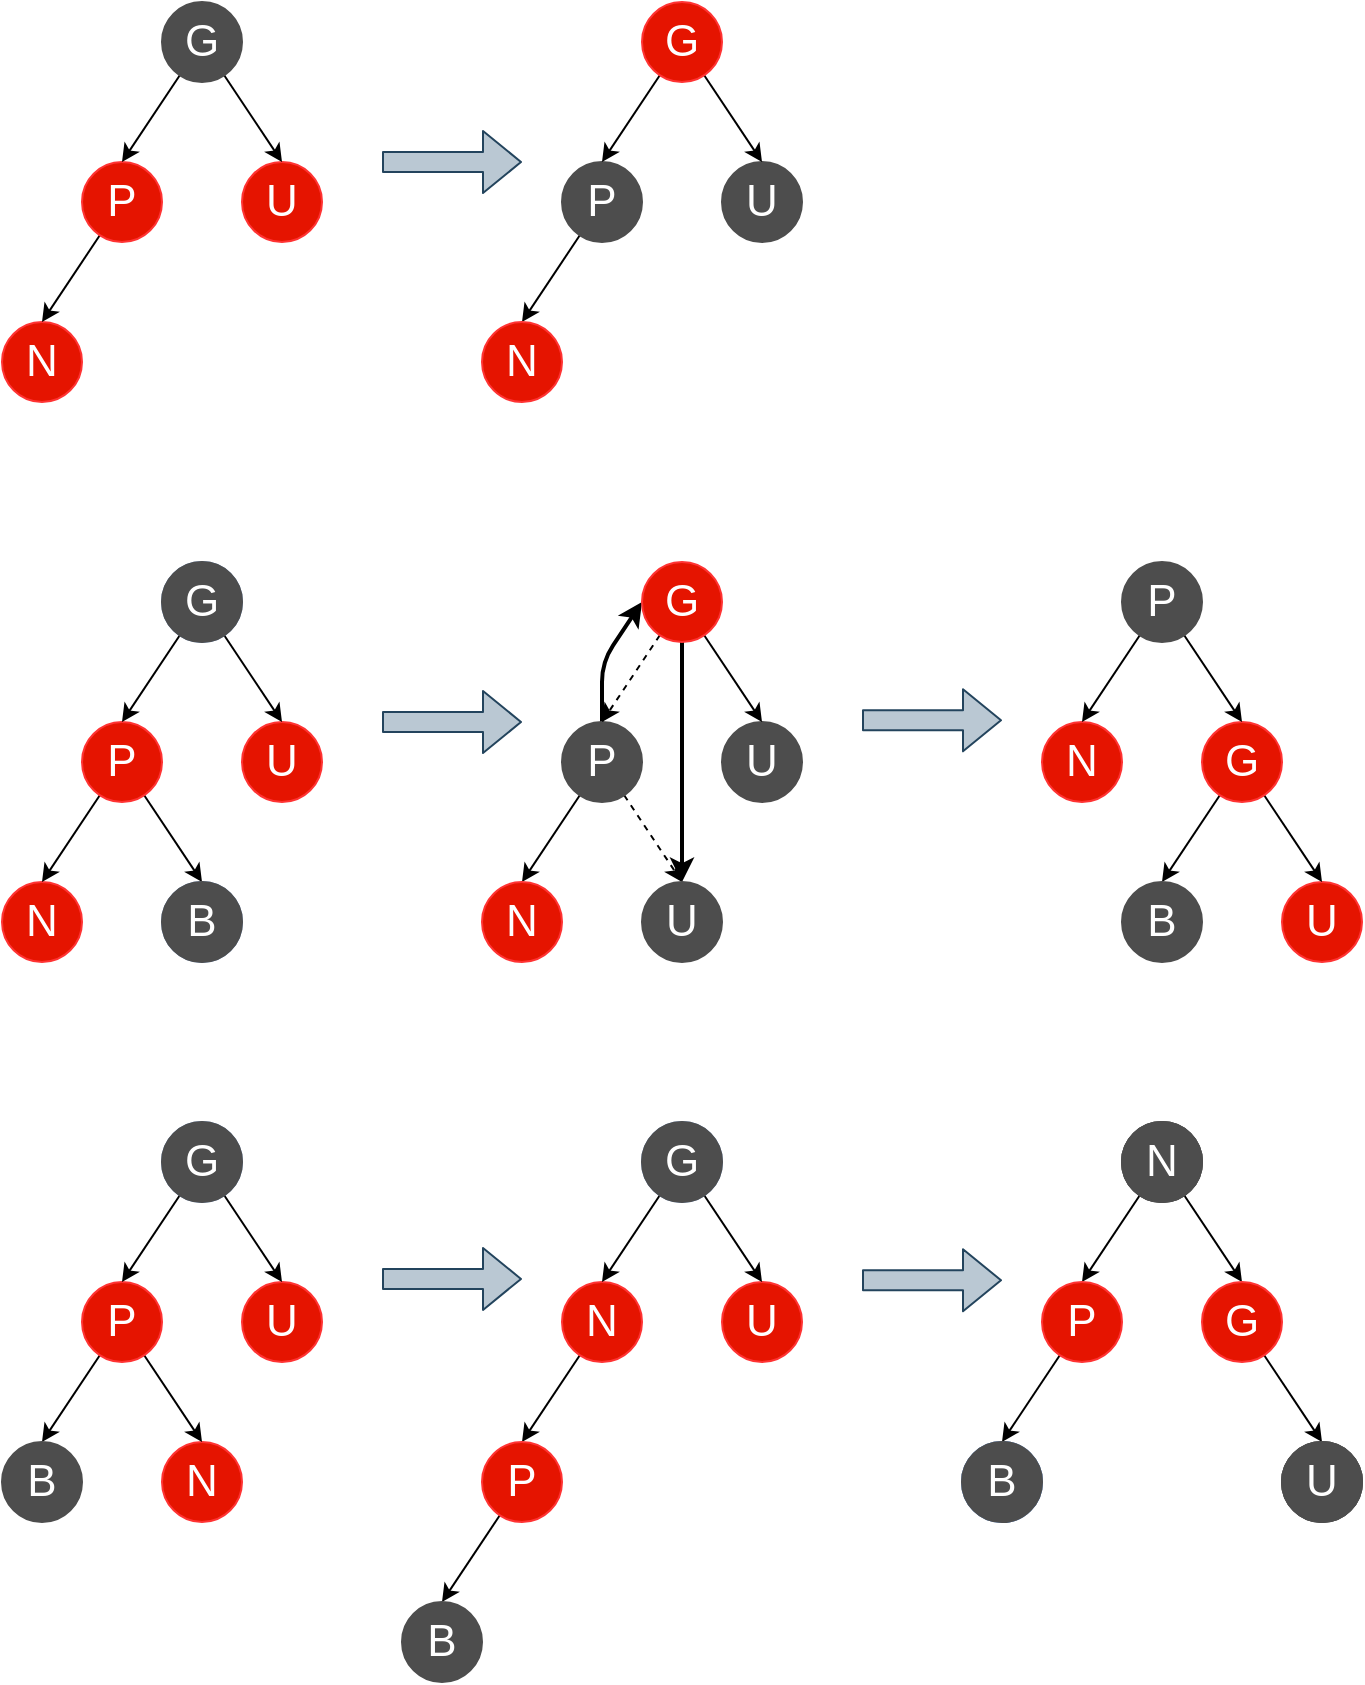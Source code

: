 <mxfile>
    <diagram id="VkH_d1G-JnaeZqNSBX4_" name="第 1 页">
        <mxGraphModel dx="1259" dy="648" grid="1" gridSize="10" guides="1" tooltips="1" connect="1" arrows="1" fold="1" page="1" pageScale="1" pageWidth="827" pageHeight="1169" math="0" shadow="0">
            <root>
                <mxCell id="0"/>
                <mxCell id="1" parent="0"/>
                <mxCell id="2" value="U" style="ellipse;whiteSpace=wrap;html=1;aspect=fixed;fontSize=22;fillColor=#4D4D4D;strokeColor=#4D4D4D;fontColor=#FFFFFF;" parent="1" vertex="1">
                    <mxGeometry x="640" y="240" width="40" height="40" as="geometry"/>
                </mxCell>
                <mxCell id="15" style="edgeStyle=none;html=1;entryX=0.5;entryY=0;entryDx=0;entryDy=0;" parent="1" source="3" target="9" edge="1">
                    <mxGeometry relative="1" as="geometry"/>
                </mxCell>
                <mxCell id="3" value="P" style="ellipse;whiteSpace=wrap;html=1;aspect=fixed;fontSize=22;fillColor=#4D4D4D;strokeColor=#4D4D4D;fontColor=#FFFFFF;" parent="1" vertex="1">
                    <mxGeometry x="560" y="240" width="40" height="40" as="geometry"/>
                </mxCell>
                <mxCell id="13" style="edgeStyle=none;html=1;entryX=0.5;entryY=0;entryDx=0;entryDy=0;" parent="1" source="4" target="3" edge="1">
                    <mxGeometry relative="1" as="geometry"/>
                </mxCell>
                <mxCell id="14" style="edgeStyle=none;html=1;entryX=0.5;entryY=0;entryDx=0;entryDy=0;" parent="1" source="4" target="2" edge="1">
                    <mxGeometry relative="1" as="geometry"/>
                </mxCell>
                <mxCell id="4" value="G" style="ellipse;whiteSpace=wrap;html=1;aspect=fixed;fontSize=22;fillColor=#e51400;strokeColor=#FF3333;fontColor=#ffffff;" parent="1" vertex="1">
                    <mxGeometry x="600" y="160" width="40" height="40" as="geometry"/>
                </mxCell>
                <mxCell id="5" value="N" style="ellipse;whiteSpace=wrap;html=1;aspect=fixed;fontSize=22;fillColor=#e51400;strokeColor=#FF3333;fontColor=#ffffff;" parent="1" vertex="1">
                    <mxGeometry x="280" y="320" width="40" height="40" as="geometry"/>
                </mxCell>
                <mxCell id="6" value="U" style="ellipse;whiteSpace=wrap;html=1;aspect=fixed;fontSize=22;fillColor=#e51400;strokeColor=#FF3333;fontColor=#ffffff;" parent="1" vertex="1">
                    <mxGeometry x="400" y="240" width="40" height="40" as="geometry"/>
                </mxCell>
                <mxCell id="11" style="edgeStyle=none;html=1;entryX=0.5;entryY=0;entryDx=0;entryDy=0;" parent="1" source="7" target="5" edge="1">
                    <mxGeometry relative="1" as="geometry"/>
                </mxCell>
                <mxCell id="7" value="P" style="ellipse;whiteSpace=wrap;html=1;aspect=fixed;fontSize=22;fillColor=#e51400;strokeColor=#FF3333;fontColor=#ffffff;" parent="1" vertex="1">
                    <mxGeometry x="320" y="240" width="40" height="40" as="geometry"/>
                </mxCell>
                <mxCell id="10" style="edgeStyle=none;html=1;entryX=0.5;entryY=0;entryDx=0;entryDy=0;" parent="1" source="8" target="7" edge="1">
                    <mxGeometry relative="1" as="geometry"/>
                </mxCell>
                <mxCell id="12" style="edgeStyle=none;html=1;entryX=0.5;entryY=0;entryDx=0;entryDy=0;" parent="1" source="8" target="6" edge="1">
                    <mxGeometry relative="1" as="geometry"/>
                </mxCell>
                <mxCell id="8" value="G" style="ellipse;whiteSpace=wrap;html=1;aspect=fixed;fontSize=22;fillColor=#4D4D4D;strokeColor=#4D4D4D;fontColor=#FFFFFF;" parent="1" vertex="1">
                    <mxGeometry x="360" y="160" width="40" height="40" as="geometry"/>
                </mxCell>
                <mxCell id="9" value="N" style="ellipse;whiteSpace=wrap;html=1;aspect=fixed;fontSize=22;fillColor=#e51400;strokeColor=#FF3333;fontColor=#ffffff;" parent="1" vertex="1">
                    <mxGeometry x="520" y="320" width="40" height="40" as="geometry"/>
                </mxCell>
                <mxCell id="16" value="" style="shape=flexArrow;endArrow=classic;html=1;fontColor=#FFFFFF;fillColor=#bac8d3;strokeColor=#23445d;" edge="1" parent="1">
                    <mxGeometry width="50" height="50" relative="1" as="geometry">
                        <mxPoint x="470" y="240" as="sourcePoint"/>
                        <mxPoint x="540" y="240" as="targetPoint"/>
                    </mxGeometry>
                </mxCell>
                <mxCell id="17" value="U" style="ellipse;whiteSpace=wrap;html=1;aspect=fixed;fontSize=22;fillColor=#4D4D4D;strokeColor=#4D4D4D;fontColor=#FFFFFF;" vertex="1" parent="1">
                    <mxGeometry x="640" y="520" width="40" height="40" as="geometry"/>
                </mxCell>
                <mxCell id="18" style="edgeStyle=none;html=1;entryX=0.5;entryY=0;entryDx=0;entryDy=0;" edge="1" parent="1" source="19" target="30">
                    <mxGeometry relative="1" as="geometry"/>
                </mxCell>
                <mxCell id="35" style="edgeStyle=none;html=1;entryX=0.5;entryY=0;entryDx=0;entryDy=0;fontColor=#FFFFFF;strokeWidth=1;dashed=1;" edge="1" parent="1" source="19" target="34">
                    <mxGeometry relative="1" as="geometry"/>
                </mxCell>
                <mxCell id="36" style="edgeStyle=none;html=1;entryX=0;entryY=0.5;entryDx=0;entryDy=0;fontColor=#FFFFFF;strokeWidth=2;" edge="1" parent="1" source="19" target="22">
                    <mxGeometry relative="1" as="geometry">
                        <Array as="points">
                            <mxPoint x="580" y="490"/>
                        </Array>
                    </mxGeometry>
                </mxCell>
                <mxCell id="19" value="P" style="ellipse;whiteSpace=wrap;html=1;aspect=fixed;fontSize=22;fillColor=#4D4D4D;strokeColor=#4D4D4D;fontColor=#FFFFFF;" vertex="1" parent="1">
                    <mxGeometry x="560" y="520" width="40" height="40" as="geometry"/>
                </mxCell>
                <mxCell id="20" style="edgeStyle=none;html=1;entryX=0.5;entryY=0;entryDx=0;entryDy=0;dashed=1;" edge="1" parent="1" source="22" target="19">
                    <mxGeometry relative="1" as="geometry"/>
                </mxCell>
                <mxCell id="21" style="edgeStyle=none;html=1;entryX=0.5;entryY=0;entryDx=0;entryDy=0;" edge="1" parent="1" source="22" target="17">
                    <mxGeometry relative="1" as="geometry"/>
                </mxCell>
                <mxCell id="37" style="edgeStyle=none;html=1;entryX=0.5;entryY=0;entryDx=0;entryDy=0;fontColor=#FFFFFF;strokeWidth=2;" edge="1" parent="1" source="22" target="34">
                    <mxGeometry relative="1" as="geometry"/>
                </mxCell>
                <mxCell id="22" value="G" style="ellipse;whiteSpace=wrap;html=1;aspect=fixed;fontSize=22;fillColor=#e51400;strokeColor=#FF3333;fontColor=#ffffff;" vertex="1" parent="1">
                    <mxGeometry x="600" y="440" width="40" height="40" as="geometry"/>
                </mxCell>
                <mxCell id="23" value="N" style="ellipse;whiteSpace=wrap;html=1;aspect=fixed;fontSize=22;fillColor=#e51400;strokeColor=#FF3333;fontColor=#ffffff;" vertex="1" parent="1">
                    <mxGeometry x="280" y="600" width="40" height="40" as="geometry"/>
                </mxCell>
                <mxCell id="24" value="U" style="ellipse;whiteSpace=wrap;html=1;aspect=fixed;fontSize=22;fillColor=#e51400;strokeColor=#FF3333;fontColor=#ffffff;" vertex="1" parent="1">
                    <mxGeometry x="400" y="520" width="40" height="40" as="geometry"/>
                </mxCell>
                <mxCell id="25" style="edgeStyle=none;html=1;entryX=0.5;entryY=0;entryDx=0;entryDy=0;" edge="1" parent="1" source="26" target="23">
                    <mxGeometry relative="1" as="geometry"/>
                </mxCell>
                <mxCell id="33" style="edgeStyle=none;html=1;entryX=0.5;entryY=0;entryDx=0;entryDy=0;fontColor=#FFFFFF;" edge="1" parent="1" source="26" target="32">
                    <mxGeometry relative="1" as="geometry"/>
                </mxCell>
                <mxCell id="26" value="P" style="ellipse;whiteSpace=wrap;html=1;aspect=fixed;fontSize=22;fillColor=#e51400;strokeColor=#FF3333;fontColor=#ffffff;" vertex="1" parent="1">
                    <mxGeometry x="320" y="520" width="40" height="40" as="geometry"/>
                </mxCell>
                <mxCell id="27" style="edgeStyle=none;html=1;entryX=0.5;entryY=0;entryDx=0;entryDy=0;" edge="1" parent="1" source="29" target="26">
                    <mxGeometry relative="1" as="geometry"/>
                </mxCell>
                <mxCell id="28" style="edgeStyle=none;html=1;entryX=0.5;entryY=0;entryDx=0;entryDy=0;" edge="1" parent="1" source="29" target="24">
                    <mxGeometry relative="1" as="geometry"/>
                </mxCell>
                <mxCell id="29" value="G" style="ellipse;whiteSpace=wrap;html=1;aspect=fixed;fontSize=22;fillColor=#4D4D4D;strokeColor=#6c8ebf;fontColor=#FFFFFF;" vertex="1" parent="1">
                    <mxGeometry x="360" y="440" width="40" height="40" as="geometry"/>
                </mxCell>
                <mxCell id="30" value="N" style="ellipse;whiteSpace=wrap;html=1;aspect=fixed;fontSize=22;fillColor=#e51400;strokeColor=#FF3333;fontColor=#ffffff;" vertex="1" parent="1">
                    <mxGeometry x="520" y="600" width="40" height="40" as="geometry"/>
                </mxCell>
                <mxCell id="31" value="" style="shape=flexArrow;endArrow=classic;html=1;fontColor=#FFFFFF;fillColor=#bac8d3;strokeColor=#23445d;" edge="1" parent="1">
                    <mxGeometry width="50" height="50" relative="1" as="geometry">
                        <mxPoint x="470" y="520" as="sourcePoint"/>
                        <mxPoint x="540" y="520" as="targetPoint"/>
                    </mxGeometry>
                </mxCell>
                <mxCell id="32" value="B" style="ellipse;whiteSpace=wrap;html=1;aspect=fixed;fontSize=22;fillColor=#4D4D4D;strokeColor=#6c8ebf;fontColor=#FFFFFF;" vertex="1" parent="1">
                    <mxGeometry x="360" y="600" width="40" height="40" as="geometry"/>
                </mxCell>
                <mxCell id="34" value="U" style="ellipse;whiteSpace=wrap;html=1;aspect=fixed;fontSize=22;fillColor=#4D4D4D;strokeColor=#4D4D4D;fontColor=#FFFFFF;" vertex="1" parent="1">
                    <mxGeometry x="600" y="600" width="40" height="40" as="geometry"/>
                </mxCell>
                <mxCell id="40" value="N" style="ellipse;whiteSpace=wrap;html=1;aspect=fixed;fontSize=22;fillColor=#e51400;strokeColor=#FF3333;fontColor=#ffffff;" vertex="1" parent="1">
                    <mxGeometry x="800" y="520" width="40" height="40" as="geometry"/>
                </mxCell>
                <mxCell id="41" value="U" style="ellipse;whiteSpace=wrap;html=1;aspect=fixed;fontSize=22;fillColor=#e51400;strokeColor=#FF3333;fontColor=#ffffff;" vertex="1" parent="1">
                    <mxGeometry x="920" y="600" width="40" height="40" as="geometry"/>
                </mxCell>
                <mxCell id="52" style="edgeStyle=none;html=1;entryX=0.5;entryY=0;entryDx=0;entryDy=0;fontColor=#FFFFFF;strokeWidth=1;" edge="1" parent="1" source="44" target="48">
                    <mxGeometry relative="1" as="geometry"/>
                </mxCell>
                <mxCell id="53" style="edgeStyle=none;html=1;entryX=0.5;entryY=0;entryDx=0;entryDy=0;fontColor=#FFFFFF;strokeWidth=1;" edge="1" parent="1" source="44" target="41">
                    <mxGeometry relative="1" as="geometry"/>
                </mxCell>
                <mxCell id="44" value="G" style="ellipse;whiteSpace=wrap;html=1;aspect=fixed;fontSize=22;fillColor=#e51400;strokeColor=#FF3333;fontColor=#ffffff;" vertex="1" parent="1">
                    <mxGeometry x="880" y="520" width="40" height="40" as="geometry"/>
                </mxCell>
                <mxCell id="49" style="edgeStyle=none;html=1;entryX=0.5;entryY=0;entryDx=0;entryDy=0;fontColor=#FFFFFF;strokeWidth=1;" edge="1" parent="1" source="47" target="40">
                    <mxGeometry relative="1" as="geometry"/>
                </mxCell>
                <mxCell id="51" style="edgeStyle=none;html=1;entryX=0.5;entryY=0;entryDx=0;entryDy=0;fontColor=#FFFFFF;strokeWidth=1;" edge="1" parent="1" source="47" target="44">
                    <mxGeometry relative="1" as="geometry"/>
                </mxCell>
                <mxCell id="47" value="P" style="ellipse;whiteSpace=wrap;html=1;aspect=fixed;fontSize=22;fillColor=#4D4D4D;strokeColor=#4D4D4D;fontColor=#FFFFFF;" vertex="1" parent="1">
                    <mxGeometry x="840" y="440" width="40" height="40" as="geometry"/>
                </mxCell>
                <mxCell id="48" value="B" style="ellipse;whiteSpace=wrap;html=1;aspect=fixed;fontSize=22;fillColor=#4D4D4D;strokeColor=#4D4D4D;fontColor=#FFFFFF;" vertex="1" parent="1">
                    <mxGeometry x="840" y="600" width="40" height="40" as="geometry"/>
                </mxCell>
                <mxCell id="54" value="" style="shape=flexArrow;endArrow=classic;html=1;fontColor=#FFFFFF;fillColor=#bac8d3;strokeColor=#23445d;" edge="1" parent="1">
                    <mxGeometry width="50" height="50" relative="1" as="geometry">
                        <mxPoint x="710" y="519.17" as="sourcePoint"/>
                        <mxPoint x="780" y="519.17" as="targetPoint"/>
                    </mxGeometry>
                </mxCell>
                <mxCell id="55" value="N" style="ellipse;whiteSpace=wrap;html=1;aspect=fixed;fontSize=22;fillColor=#e51400;strokeColor=#FF3333;fontColor=#ffffff;" vertex="1" parent="1">
                    <mxGeometry x="360" y="880" width="40" height="40" as="geometry"/>
                </mxCell>
                <mxCell id="56" value="U" style="ellipse;whiteSpace=wrap;html=1;aspect=fixed;fontSize=22;fillColor=#e51400;strokeColor=#FF3333;fontColor=#ffffff;" vertex="1" parent="1">
                    <mxGeometry x="400" y="800" width="40" height="40" as="geometry"/>
                </mxCell>
                <mxCell id="74" style="edgeStyle=none;html=1;entryX=0.5;entryY=0;entryDx=0;entryDy=0;fontColor=#FFFFFF;strokeWidth=1;" edge="1" parent="1" source="59" target="63">
                    <mxGeometry relative="1" as="geometry"/>
                </mxCell>
                <mxCell id="75" style="edgeStyle=none;html=1;entryX=0.5;entryY=0;entryDx=0;entryDy=0;fontColor=#FFFFFF;strokeWidth=1;" edge="1" parent="1" source="59" target="55">
                    <mxGeometry relative="1" as="geometry"/>
                </mxCell>
                <mxCell id="59" value="P" style="ellipse;whiteSpace=wrap;html=1;aspect=fixed;fontSize=22;fillColor=#e51400;strokeColor=#FF3333;fontColor=#ffffff;" vertex="1" parent="1">
                    <mxGeometry x="320" y="800" width="40" height="40" as="geometry"/>
                </mxCell>
                <mxCell id="60" style="edgeStyle=none;html=1;entryX=0.5;entryY=0;entryDx=0;entryDy=0;" edge="1" parent="1" source="62" target="59">
                    <mxGeometry relative="1" as="geometry"/>
                </mxCell>
                <mxCell id="61" style="edgeStyle=none;html=1;entryX=0.5;entryY=0;entryDx=0;entryDy=0;" edge="1" parent="1" source="62" target="56">
                    <mxGeometry relative="1" as="geometry"/>
                </mxCell>
                <mxCell id="62" value="G" style="ellipse;whiteSpace=wrap;html=1;aspect=fixed;fontSize=22;fillColor=#4D4D4D;strokeColor=#6c8ebf;fontColor=#FFFFFF;" vertex="1" parent="1">
                    <mxGeometry x="360" y="720" width="40" height="40" as="geometry"/>
                </mxCell>
                <mxCell id="63" value="B" style="ellipse;whiteSpace=wrap;html=1;aspect=fixed;fontSize=22;fillColor=#4D4D4D;strokeColor=#4D4D4D;fontColor=#FFFFFF;" vertex="1" parent="1">
                    <mxGeometry x="280" y="880" width="40" height="40" as="geometry"/>
                </mxCell>
                <mxCell id="64" value="" style="shape=flexArrow;endArrow=classic;html=1;fontColor=#FFFFFF;fillColor=#bac8d3;strokeColor=#23445d;" edge="1" parent="1">
                    <mxGeometry width="50" height="50" relative="1" as="geometry">
                        <mxPoint x="470" y="798.46" as="sourcePoint"/>
                        <mxPoint x="540" y="798.46" as="targetPoint"/>
                    </mxGeometry>
                </mxCell>
                <mxCell id="77" style="edgeStyle=none;html=1;entryX=0.5;entryY=0;entryDx=0;entryDy=0;fontColor=#FFFFFF;strokeWidth=1;" edge="1" parent="1" source="65" target="69">
                    <mxGeometry relative="1" as="geometry"/>
                </mxCell>
                <mxCell id="65" value="N" style="ellipse;whiteSpace=wrap;html=1;aspect=fixed;fontSize=22;fillColor=#e51400;strokeColor=#FF3333;fontColor=#ffffff;" vertex="1" parent="1">
                    <mxGeometry x="560" y="800" width="40" height="40" as="geometry"/>
                </mxCell>
                <mxCell id="66" value="U" style="ellipse;whiteSpace=wrap;html=1;aspect=fixed;fontSize=22;fillColor=#e51400;strokeColor=#FF3333;fontColor=#ffffff;" vertex="1" parent="1">
                    <mxGeometry x="640" y="800" width="40" height="40" as="geometry"/>
                </mxCell>
                <mxCell id="78" style="edgeStyle=none;html=1;entryX=0.5;entryY=0;entryDx=0;entryDy=0;fontColor=#FFFFFF;strokeWidth=1;" edge="1" parent="1" source="69" target="73">
                    <mxGeometry relative="1" as="geometry"/>
                </mxCell>
                <mxCell id="69" value="P" style="ellipse;whiteSpace=wrap;html=1;aspect=fixed;fontSize=22;fillColor=#e51400;strokeColor=#FF3333;fontColor=#ffffff;" vertex="1" parent="1">
                    <mxGeometry x="520" y="880" width="40" height="40" as="geometry"/>
                </mxCell>
                <mxCell id="71" style="edgeStyle=none;html=1;entryX=0.5;entryY=0;entryDx=0;entryDy=0;" edge="1" parent="1" source="72" target="66">
                    <mxGeometry relative="1" as="geometry"/>
                </mxCell>
                <mxCell id="76" style="edgeStyle=none;html=1;entryX=0.5;entryY=0;entryDx=0;entryDy=0;fontColor=#FFFFFF;strokeWidth=1;" edge="1" parent="1" source="72" target="65">
                    <mxGeometry relative="1" as="geometry"/>
                </mxCell>
                <mxCell id="72" value="G" style="ellipse;whiteSpace=wrap;html=1;aspect=fixed;fontSize=22;fillColor=#4D4D4D;strokeColor=#6c8ebf;fontColor=#FFFFFF;" vertex="1" parent="1">
                    <mxGeometry x="600" y="720" width="40" height="40" as="geometry"/>
                </mxCell>
                <mxCell id="73" value="B" style="ellipse;whiteSpace=wrap;html=1;aspect=fixed;fontSize=22;fillColor=#4D4D4D;strokeColor=#4D4D4D;fontColor=#FFFFFF;" vertex="1" parent="1">
                    <mxGeometry x="480" y="960" width="40" height="40" as="geometry"/>
                </mxCell>
                <mxCell id="79" value="" style="shape=flexArrow;endArrow=classic;html=1;fontColor=#FFFFFF;fillColor=#bac8d3;strokeColor=#23445d;" edge="1" parent="1">
                    <mxGeometry width="50" height="50" relative="1" as="geometry">
                        <mxPoint x="710" y="799.13" as="sourcePoint"/>
                        <mxPoint x="780" y="799.13" as="targetPoint"/>
                    </mxGeometry>
                </mxCell>
                <mxCell id="89" style="edgeStyle=none;html=1;entryX=0.5;entryY=0;entryDx=0;entryDy=0;fontColor=#FFFFFF;strokeWidth=1;" edge="1" parent="1" source="81" target="84">
                    <mxGeometry relative="1" as="geometry"/>
                </mxCell>
                <mxCell id="91" style="edgeStyle=none;html=1;entryX=0.5;entryY=0;entryDx=0;entryDy=0;fontColor=#FFFFFF;strokeWidth=1;" edge="1" parent="1" source="81" target="87">
                    <mxGeometry relative="1" as="geometry"/>
                </mxCell>
                <mxCell id="81" value="N" style="ellipse;whiteSpace=wrap;html=1;aspect=fixed;fontSize=22;fillColor=#4D4D4D;strokeColor=#4D4D4D;fontColor=#ffffff;" vertex="1" parent="1">
                    <mxGeometry x="840" y="720" width="40" height="40" as="geometry"/>
                </mxCell>
                <mxCell id="82" value="U" style="ellipse;whiteSpace=wrap;html=1;aspect=fixed;fontSize=22;fillColor=#4D4D4D;strokeColor=#4D4D4D;fontColor=#ffffff;" vertex="1" parent="1">
                    <mxGeometry x="920" y="880" width="40" height="40" as="geometry"/>
                </mxCell>
                <mxCell id="90" style="edgeStyle=none;html=1;entryX=0.5;entryY=0;entryDx=0;entryDy=0;fontColor=#FFFFFF;strokeWidth=1;" edge="1" parent="1" source="84" target="88">
                    <mxGeometry relative="1" as="geometry"/>
                </mxCell>
                <mxCell id="84" value="P" style="ellipse;whiteSpace=wrap;html=1;aspect=fixed;fontSize=22;fillColor=#e51400;strokeColor=#FF3333;fontColor=#ffffff;" vertex="1" parent="1">
                    <mxGeometry x="800" y="800" width="40" height="40" as="geometry"/>
                </mxCell>
                <mxCell id="92" style="edgeStyle=none;html=1;entryX=0.5;entryY=0;entryDx=0;entryDy=0;fontColor=#FFFFFF;strokeWidth=1;" edge="1" parent="1" source="87" target="82">
                    <mxGeometry relative="1" as="geometry"/>
                </mxCell>
                <mxCell id="87" value="G" style="ellipse;whiteSpace=wrap;html=1;aspect=fixed;fontSize=22;fillColor=#e51400;strokeColor=#FF3333;fontColor=#ffffff;" vertex="1" parent="1">
                    <mxGeometry x="880" y="800" width="40" height="40" as="geometry"/>
                </mxCell>
                <mxCell id="88" value="B" style="ellipse;whiteSpace=wrap;html=1;aspect=fixed;fontSize=22;fillColor=#4D4D4D;strokeColor=#6c8ebf;fontColor=#FFFFFF;" vertex="1" parent="1">
                    <mxGeometry x="760" y="880" width="40" height="40" as="geometry"/>
                </mxCell>
                <mxCell id="93" value="U" style="ellipse;whiteSpace=wrap;html=1;aspect=fixed;fontSize=22;fillColor=#4D4D4D;strokeColor=#4D4D4D;fontColor=#ffffff;" vertex="1" parent="1">
                    <mxGeometry x="920" y="880" width="40" height="40" as="geometry"/>
                </mxCell>
                <mxCell id="94" value="N" style="ellipse;whiteSpace=wrap;html=1;aspect=fixed;fontSize=22;fillColor=#4D4D4D;strokeColor=#4D4D4D;fontColor=#ffffff;" vertex="1" parent="1">
                    <mxGeometry x="840" y="720" width="40" height="40" as="geometry"/>
                </mxCell>
                <mxCell id="95" value="B" style="ellipse;whiteSpace=wrap;html=1;aspect=fixed;fontSize=22;fillColor=#4D4D4D;strokeColor=#6c8ebf;fontColor=#FFFFFF;" vertex="1" parent="1">
                    <mxGeometry x="760" y="880" width="40" height="40" as="geometry"/>
                </mxCell>
                <mxCell id="96" value="U" style="ellipse;whiteSpace=wrap;html=1;aspect=fixed;fontSize=22;fillColor=#4D4D4D;strokeColor=#4D4D4D;fontColor=#ffffff;" vertex="1" parent="1">
                    <mxGeometry x="920" y="880" width="40" height="40" as="geometry"/>
                </mxCell>
                <mxCell id="97" value="N" style="ellipse;whiteSpace=wrap;html=1;aspect=fixed;fontSize=22;fillColor=#4D4D4D;strokeColor=#4D4D4D;fontColor=#ffffff;" vertex="1" parent="1">
                    <mxGeometry x="840" y="720" width="40" height="40" as="geometry"/>
                </mxCell>
                <mxCell id="98" value="B" style="ellipse;whiteSpace=wrap;html=1;aspect=fixed;fontSize=22;fillColor=#4D4D4D;strokeColor=#4D4D4D;fontColor=#FFFFFF;" vertex="1" parent="1">
                    <mxGeometry x="760" y="880" width="40" height="40" as="geometry"/>
                </mxCell>
                <mxCell id="99" value="G" style="ellipse;whiteSpace=wrap;html=1;aspect=fixed;fontSize=22;fillColor=#4D4D4D;strokeColor=#4D4D4D;fontColor=#FFFFFF;" vertex="1" parent="1">
                    <mxGeometry x="600" y="720" width="40" height="40" as="geometry"/>
                </mxCell>
                <mxCell id="100" value="G" style="ellipse;whiteSpace=wrap;html=1;aspect=fixed;fontSize=22;fillColor=#4D4D4D;strokeColor=#4D4D4D;fontColor=#FFFFFF;" vertex="1" parent="1">
                    <mxGeometry x="360" y="720" width="40" height="40" as="geometry"/>
                </mxCell>
                <mxCell id="101" value="G" style="ellipse;whiteSpace=wrap;html=1;aspect=fixed;fontSize=22;fillColor=#4D4D4D;strokeColor=#4D4D4D;fontColor=#FFFFFF;" vertex="1" parent="1">
                    <mxGeometry x="360" y="440" width="40" height="40" as="geometry"/>
                </mxCell>
                <mxCell id="102" value="B" style="ellipse;whiteSpace=wrap;html=1;aspect=fixed;fontSize=22;fillColor=#4D4D4D;strokeColor=#4D4D4D;fontColor=#FFFFFF;" vertex="1" parent="1">
                    <mxGeometry x="360" y="600" width="40" height="40" as="geometry"/>
                </mxCell>
            </root>
        </mxGraphModel>
    </diagram>
</mxfile>
